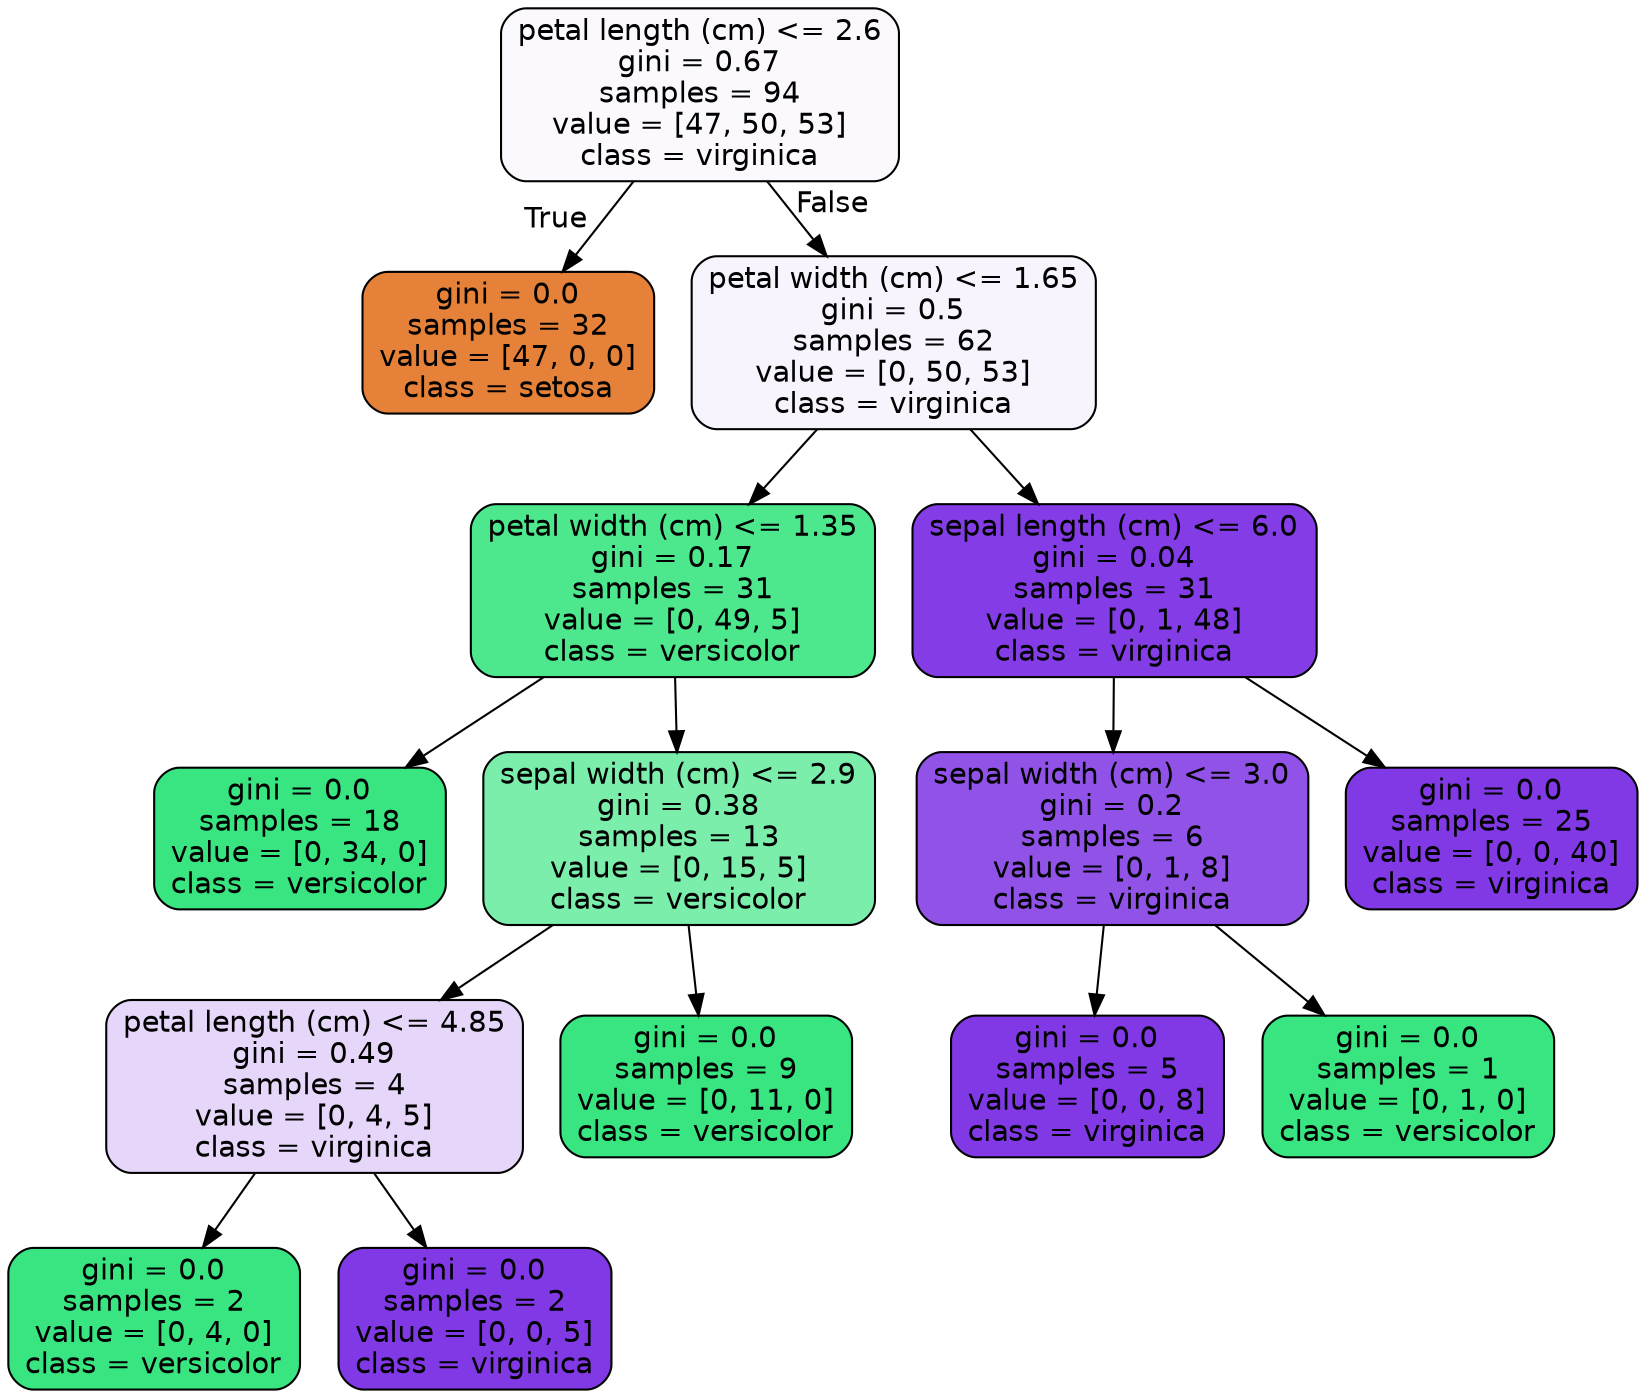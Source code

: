 digraph Tree {
node [shape=box, style="filled, rounded", color="black", fontname="helvetica"] ;
edge [fontname="helvetica"] ;
0 [label="petal length (cm) <= 2.6\ngini = 0.67\nsamples = 94\nvalue = [47, 50, 53]\nclass = virginica", fillcolor="#fbf9fe"] ;
1 [label="gini = 0.0\nsamples = 32\nvalue = [47, 0, 0]\nclass = setosa", fillcolor="#e58139"] ;
0 -> 1 [labeldistance=2.5, labelangle=45, headlabel="True"] ;
2 [label="petal width (cm) <= 1.65\ngini = 0.5\nsamples = 62\nvalue = [0, 50, 53]\nclass = virginica", fillcolor="#f8f4fe"] ;
0 -> 2 [labeldistance=2.5, labelangle=-45, headlabel="False"] ;
3 [label="petal width (cm) <= 1.35\ngini = 0.17\nsamples = 31\nvalue = [0, 49, 5]\nclass = versicolor", fillcolor="#4de88e"] ;
2 -> 3 ;
4 [label="gini = 0.0\nsamples = 18\nvalue = [0, 34, 0]\nclass = versicolor", fillcolor="#39e581"] ;
3 -> 4 ;
5 [label="sepal width (cm) <= 2.9\ngini = 0.38\nsamples = 13\nvalue = [0, 15, 5]\nclass = versicolor", fillcolor="#7beeab"] ;
3 -> 5 ;
6 [label="petal length (cm) <= 4.85\ngini = 0.49\nsamples = 4\nvalue = [0, 4, 5]\nclass = virginica", fillcolor="#e6d7fa"] ;
5 -> 6 ;
7 [label="gini = 0.0\nsamples = 2\nvalue = [0, 4, 0]\nclass = versicolor", fillcolor="#39e581"] ;
6 -> 7 ;
8 [label="gini = 0.0\nsamples = 2\nvalue = [0, 0, 5]\nclass = virginica", fillcolor="#8139e5"] ;
6 -> 8 ;
9 [label="gini = 0.0\nsamples = 9\nvalue = [0, 11, 0]\nclass = versicolor", fillcolor="#39e581"] ;
5 -> 9 ;
10 [label="sepal length (cm) <= 6.0\ngini = 0.04\nsamples = 31\nvalue = [0, 1, 48]\nclass = virginica", fillcolor="#843de6"] ;
2 -> 10 ;
11 [label="sepal width (cm) <= 3.0\ngini = 0.2\nsamples = 6\nvalue = [0, 1, 8]\nclass = virginica", fillcolor="#9152e8"] ;
10 -> 11 ;
12 [label="gini = 0.0\nsamples = 5\nvalue = [0, 0, 8]\nclass = virginica", fillcolor="#8139e5"] ;
11 -> 12 ;
13 [label="gini = 0.0\nsamples = 1\nvalue = [0, 1, 0]\nclass = versicolor", fillcolor="#39e581"] ;
11 -> 13 ;
14 [label="gini = 0.0\nsamples = 25\nvalue = [0, 0, 40]\nclass = virginica", fillcolor="#8139e5"] ;
10 -> 14 ;
}